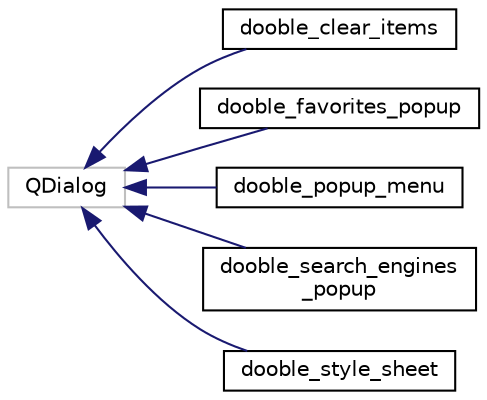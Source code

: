 digraph "Graphical Class Hierarchy"
{
 // LATEX_PDF_SIZE
  edge [fontname="Helvetica",fontsize="10",labelfontname="Helvetica",labelfontsize="10"];
  node [fontname="Helvetica",fontsize="10",shape=record];
  rankdir="LR";
  Node49 [label="QDialog",height=0.2,width=0.4,color="grey75", fillcolor="white", style="filled",tooltip=" "];
  Node49 -> Node0 [dir="back",color="midnightblue",fontsize="10",style="solid",fontname="Helvetica"];
  Node0 [label="dooble_clear_items",height=0.2,width=0.4,color="black", fillcolor="white", style="filled",URL="$classdooble__clear__items.html",tooltip=" "];
  Node49 -> Node51 [dir="back",color="midnightblue",fontsize="10",style="solid",fontname="Helvetica"];
  Node51 [label="dooble_favorites_popup",height=0.2,width=0.4,color="black", fillcolor="white", style="filled",URL="$classdooble__favorites__popup.html",tooltip=" "];
  Node49 -> Node52 [dir="back",color="midnightblue",fontsize="10",style="solid",fontname="Helvetica"];
  Node52 [label="dooble_popup_menu",height=0.2,width=0.4,color="black", fillcolor="white", style="filled",URL="$classdooble__popup__menu.html",tooltip=" "];
  Node49 -> Node53 [dir="back",color="midnightblue",fontsize="10",style="solid",fontname="Helvetica"];
  Node53 [label="dooble_search_engines\l_popup",height=0.2,width=0.4,color="black", fillcolor="white", style="filled",URL="$classdooble__search__engines__popup.html",tooltip=" "];
  Node49 -> Node54 [dir="back",color="midnightblue",fontsize="10",style="solid",fontname="Helvetica"];
  Node54 [label="dooble_style_sheet",height=0.2,width=0.4,color="black", fillcolor="white", style="filled",URL="$classdooble__style__sheet.html",tooltip=" "];
}
